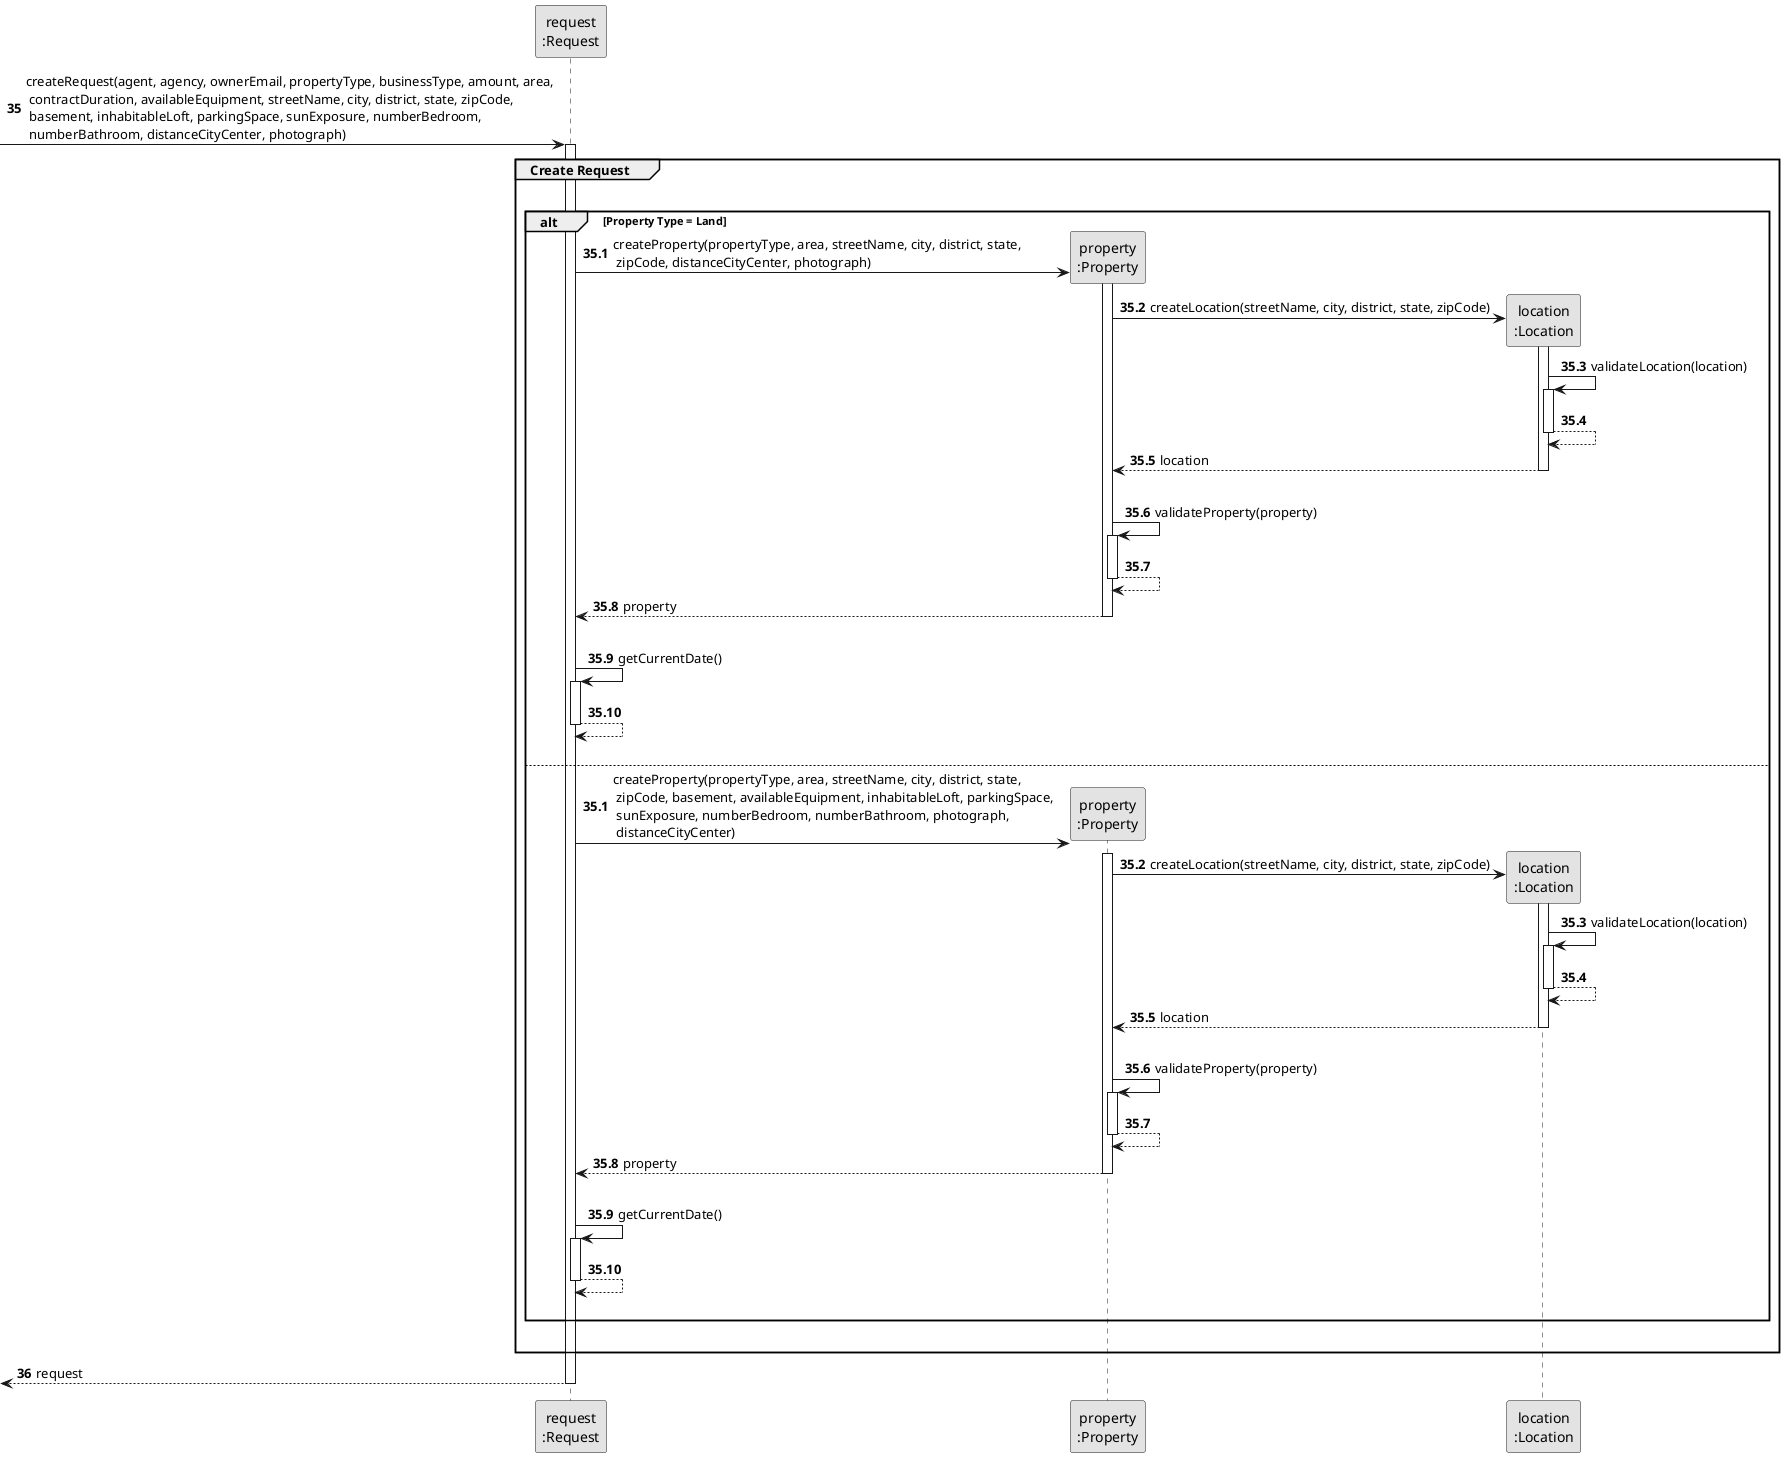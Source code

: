@startuml

skinparam monochrome true
skinparam packageStyle rectangle
skinparam shadowing false

participant "request\n:Request" as REQUEST
participant "property\n:Property" as PROPERTY
participant "location\n:Location" as LOCATION

autonumber 35

        -> REQUEST: createRequest(agent, agency, ownerEmail, propertyType, businessType, amount, area,\n contractDuration, availableEquipment, streetName, city, district, state, zipCode,\n basement, inhabitableLoft, parkingSpace, sunExposure, numberBedroom,\n numberBathroom, distanceCityCenter, photograph)
        activate REQUEST

            group Create Request

            |||
                alt Property Type = Land

                autonumber 35.1

                REQUEST -> PROPERTY** : createProperty(propertyType, area, streetName, city, district, state,\n zipCode, distanceCityCenter, photograph)

                                activate PROPERTY

                               PROPERTY -> LOCATION** : createLocation(streetName, city, district, state, zipCode)

                               activate LOCATION

                               LOCATION -> LOCATION : validateLocation(location)

                                   activate LOCATION

                                   LOCATION --> LOCATION

                                   deactivate LOCATION

                               LOCATION --> PROPERTY : location

                               deactivate LOCATION

                               |||
                               PROPERTY -> PROPERTY : validateProperty(property)

                                    activate PROPERTY

                                    PROPERTY --> PROPERTY

                                    deactivate PROPERTY

                               PROPERTY --> REQUEST : property

                               deactivate PROPERTY

                                |||
                               REQUEST -> REQUEST : getCurrentDate()
                               activate REQUEST

                               REQUEST --> REQUEST :
                               deactivate REQUEST
                |||
                else

                autonumber 35.1

                REQUEST -> PROPERTY** : createProperty(propertyType, area, streetName, city, district, state,\n zipCode, basement, availableEquipment, inhabitableLoft, parkingSpace,\n sunExposure, numberBedroom, numberBathroom, photograph,\n distanceCityCenter)

                activate PROPERTY

               PROPERTY -> LOCATION** : createLocation(streetName, city, district, state, zipCode)

               activate LOCATION

               LOCATION -> LOCATION : validateLocation(location)

                   activate LOCATION

                   LOCATION --> LOCATION

                   deactivate LOCATION

               LOCATION --> PROPERTY : location

               deactivate LOCATION

               |||
               PROPERTY -> PROPERTY : validateProperty(property)

                    activate PROPERTY

                    PROPERTY --> PROPERTY

                    deactivate PROPERTY

               PROPERTY --> REQUEST : property

               deactivate PROPERTY

                |||
               REQUEST -> REQUEST : getCurrentDate()
               activate REQUEST

               REQUEST --> REQUEST :
               deactivate REQUEST

            |||
            end alt

        |||
        end group

        autonumber 36

        <-- REQUEST : request
        deactivate REQUEST
@enduml